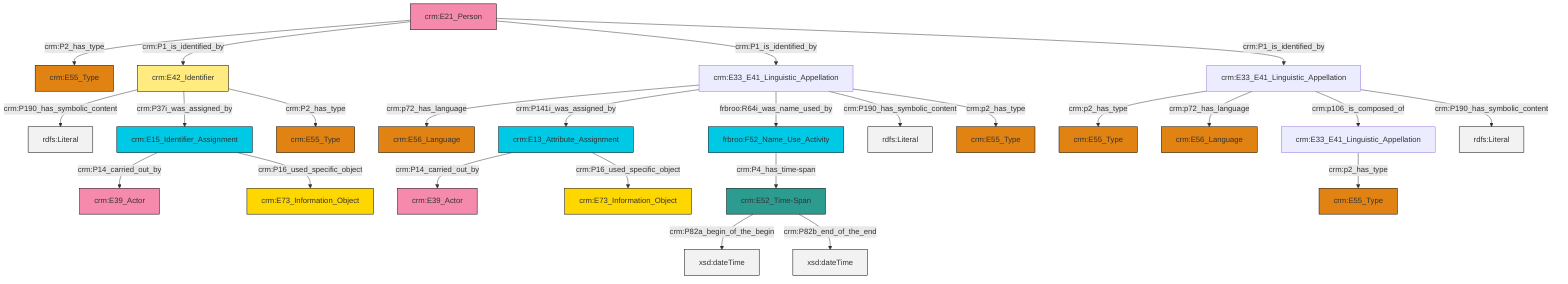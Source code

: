 graph TD
classDef Literal fill:#f2f2f2,stroke:#000000;
classDef CRM_Entity fill:#FFFFFF,stroke:#000000;
classDef Temporal_Entity fill:#00C9E6, stroke:#000000;
classDef Type fill:#E18312, stroke:#000000;
classDef Time-Span fill:#2C9C91, stroke:#000000;
classDef Appellation fill:#FFEB7F, stroke:#000000;
classDef Place fill:#008836, stroke:#000000;
classDef Persistent_Item fill:#B266B2, stroke:#000000;
classDef Conceptual_Object fill:#FFD700, stroke:#000000;
classDef Physical_Thing fill:#D2B48C, stroke:#000000;
classDef Actor fill:#f58aad, stroke:#000000;
classDef PC_Classes fill:#4ce600, stroke:#000000;
classDef Multi fill:#cccccc,stroke:#000000;

2["crm:E21_Person"]:::Actor -->|crm:P2_has_type| 3["crm:E55_Type"]:::Type
4["crm:E42_Identifier"]:::Appellation -->|crm:P190_has_symbolic_content| 5[rdfs:Literal]:::Literal
8["crm:E33_E41_Linguistic_Appellation"]:::Default -->|crm:p2_has_type| 9["crm:E55_Type"]:::Type
12["crm:E13_Attribute_Assignment"]:::Temporal_Entity -->|crm:P14_carried_out_by| 13["crm:E39_Actor"]:::Actor
2["crm:E21_Person"]:::Actor -->|crm:P1_is_identified_by| 4["crm:E42_Identifier"]:::Appellation
10["crm:E15_Identifier_Assignment"]:::Temporal_Entity -->|crm:P14_carried_out_by| 16["crm:E39_Actor"]:::Actor
19["crm:E33_E41_Linguistic_Appellation"]:::Default -->|crm:p2_has_type| 6["crm:E55_Type"]:::Type
21["crm:E33_E41_Linguistic_Appellation"]:::Default -->|crm:p72_has_language| 22["crm:E56_Language"]:::Type
19["crm:E33_E41_Linguistic_Appellation"]:::Default -->|crm:p72_has_language| 23["crm:E56_Language"]:::Type
19["crm:E33_E41_Linguistic_Appellation"]:::Default -->|crm:p106_is_composed_of| 8["crm:E33_E41_Linguistic_Appellation"]:::Default
21["crm:E33_E41_Linguistic_Appellation"]:::Default -->|crm:P141i_was_assigned_by| 12["crm:E13_Attribute_Assignment"]:::Temporal_Entity
4["crm:E42_Identifier"]:::Appellation -->|crm:P37i_was_assigned_by| 10["crm:E15_Identifier_Assignment"]:::Temporal_Entity
4["crm:E42_Identifier"]:::Appellation -->|crm:P2_has_type| 27["crm:E55_Type"]:::Type
14["crm:E52_Time-Span"]:::Time-Span -->|crm:P82a_begin_of_the_begin| 33[xsd:dateTime]:::Literal
2["crm:E21_Person"]:::Actor -->|crm:P1_is_identified_by| 21["crm:E33_E41_Linguistic_Appellation"]:::Default
36["frbroo:F52_Name_Use_Activity"]:::Temporal_Entity -->|crm:P4_has_time-span| 14["crm:E52_Time-Span"]:::Time-Span
2["crm:E21_Person"]:::Actor -->|crm:P1_is_identified_by| 19["crm:E33_E41_Linguistic_Appellation"]:::Default
19["crm:E33_E41_Linguistic_Appellation"]:::Default -->|crm:P190_has_symbolic_content| 41[rdfs:Literal]:::Literal
21["crm:E33_E41_Linguistic_Appellation"]:::Default -->|frbroo:R64i_was_name_used_by| 36["frbroo:F52_Name_Use_Activity"]:::Temporal_Entity
21["crm:E33_E41_Linguistic_Appellation"]:::Default -->|crm:P190_has_symbolic_content| 43[rdfs:Literal]:::Literal
21["crm:E33_E41_Linguistic_Appellation"]:::Default -->|crm:p2_has_type| 0["crm:E55_Type"]:::Type
12["crm:E13_Attribute_Assignment"]:::Temporal_Entity -->|crm:P16_used_specific_object| 34["crm:E73_Information_Object"]:::Conceptual_Object
10["crm:E15_Identifier_Assignment"]:::Temporal_Entity -->|crm:P16_used_specific_object| 17["crm:E73_Information_Object"]:::Conceptual_Object
14["crm:E52_Time-Span"]:::Time-Span -->|crm:P82b_end_of_the_end| 46[xsd:dateTime]:::Literal